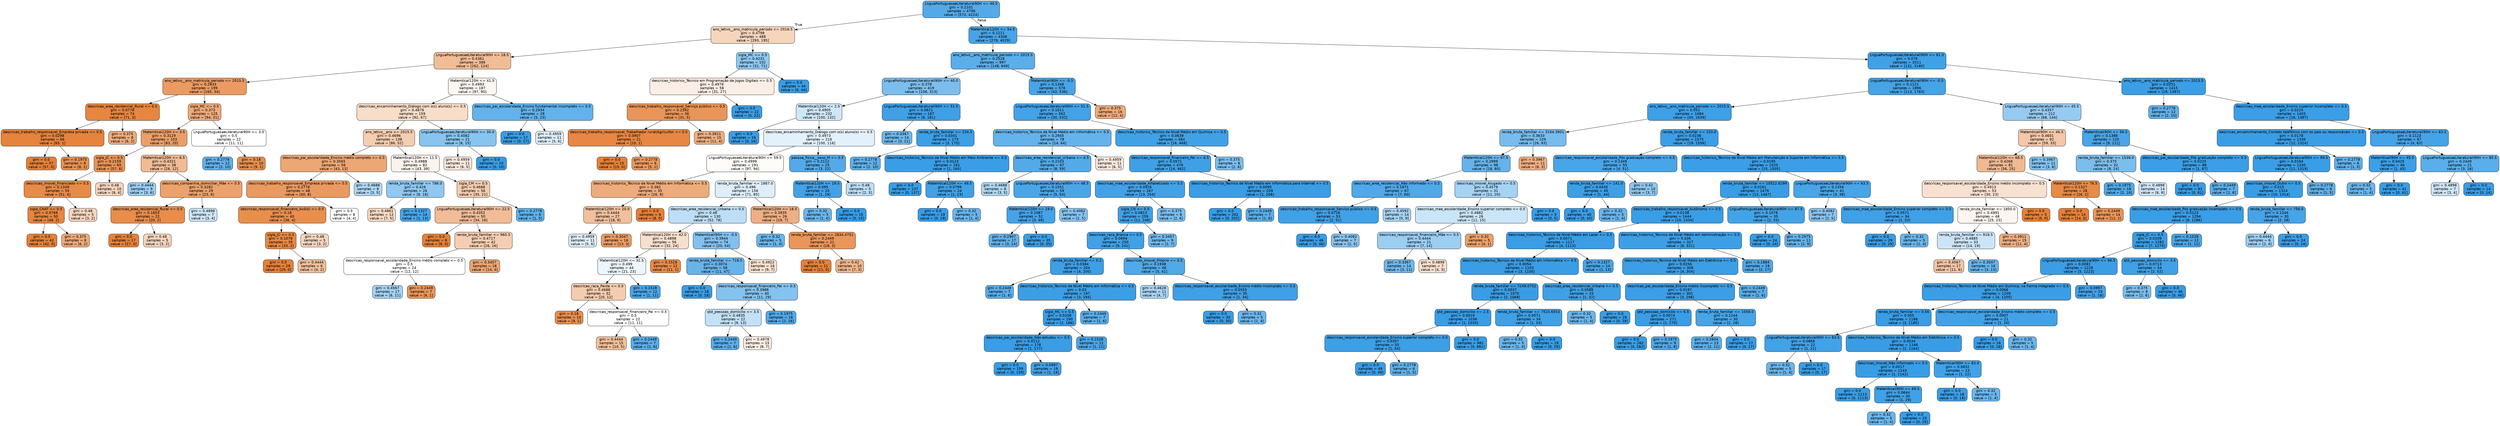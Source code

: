 digraph Tree {
node [shape=box, style="filled, rounded", color="black", fontname=helvetica] ;
edge [fontname=helvetica] ;
0 [label="LnguaPortuguesaeLiteraturaI90H <= 40.5\ngini = 0.2101\nsamples = 4796\nvalue = [572, 4224]", fillcolor="#399de5dc"] ;
1 [label="ano_letivo__ano_matricula_periodo <= 2016.5\ngini = 0.4798\nsamples = 488\nvalue = [293, 195]", fillcolor="#e5813955"] ;
0 -> 1 [labeldistance=2.5, labelangle=45, headlabel="True"] ;
2 [label="LnguaPortuguesaeLiteraturaI90H <= 18.5\ngini = 0.4361\nsamples = 386\nvalue = [262, 124]", fillcolor="#e5813986"] ;
1 -> 2 ;
3 [label="ano_letivo__ano_matricula_periodo <= 2015.5\ngini = 0.2833\nsamples = 199\nvalue = [165, 34]", fillcolor="#e58139ca"] ;
2 -> 3 ;
4 [label="descricao_area_residencial_Rural <= 0.5\ngini = 0.0778\nsamples = 74\nvalue = [71, 3]", fillcolor="#e58139f4"] ;
3 -> 4 ;
5 [label="descricao_trabalho_responsavel_Empresa privada <= 0.5\ngini = 0.0298\nsamples = 66\nvalue = [65, 1]", fillcolor="#e58139fb"] ;
4 -> 5 ;
6 [label="gini = 0.0\nsamples = 57\nvalue = [57, 0]", fillcolor="#e58139ff"] ;
5 -> 6 ;
7 [label="gini = 0.1975\nsamples = 9\nvalue = [8, 1]", fillcolor="#e58139df"] ;
5 -> 7 ;
8 [label="gini = 0.375\nsamples = 8\nvalue = [6, 2]", fillcolor="#e58139aa"] ;
4 -> 8 ;
9 [label="sigla_MC <= 0.5\ngini = 0.373\nsamples = 125\nvalue = [94, 31]", fillcolor="#e58139ab"] ;
3 -> 9 ;
10 [label="MatemticaI120H <= 3.5\ngini = 0.3129\nsamples = 103\nvalue = [83, 20]", fillcolor="#e58139c2"] ;
9 -> 10 ;
11 [label="sigla_JC <= 0.5\ngini = 0.2159\nsamples = 65\nvalue = [57, 8]", fillcolor="#e58139db"] ;
10 -> 11 ;
12 [label="descricao_imovel_Financiado <= 0.5\ngini = 0.1349\nsamples = 55\nvalue = [51, 4]", fillcolor="#e58139eb"] ;
11 -> 12 ;
13 [label="sigla_CNAT <= 0.5\ngini = 0.0768\nsamples = 50\nvalue = [48, 2]", fillcolor="#e58139f4"] ;
12 -> 13 ;
14 [label="gini = 0.0\nsamples = 42\nvalue = [42, 0]", fillcolor="#e58139ff"] ;
13 -> 14 ;
15 [label="gini = 0.375\nsamples = 8\nvalue = [6, 2]", fillcolor="#e58139aa"] ;
13 -> 15 ;
16 [label="gini = 0.48\nsamples = 5\nvalue = [3, 2]", fillcolor="#e5813955"] ;
12 -> 16 ;
17 [label="gini = 0.48\nsamples = 10\nvalue = [6, 4]", fillcolor="#e5813955"] ;
11 -> 17 ;
18 [label="MatemticaI120H <= 6.5\ngini = 0.4321\nsamples = 38\nvalue = [26, 12]", fillcolor="#e5813989"] ;
10 -> 18 ;
19 [label="gini = 0.4444\nsamples = 9\nvalue = [3, 6]", fillcolor="#399de57f"] ;
18 -> 19 ;
20 [label="descricao_companhia_domiciliar_Mãe <= 0.5\ngini = 0.3282\nsamples = 29\nvalue = [23, 6]", fillcolor="#e58139bc"] ;
18 -> 20 ;
21 [label="descricao_area_residencial_Rural <= 0.5\ngini = 0.1653\nsamples = 22\nvalue = [20, 2]", fillcolor="#e58139e6"] ;
20 -> 21 ;
22 [label="gini = 0.0\nsamples = 17\nvalue = [17, 0]", fillcolor="#e58139ff"] ;
21 -> 22 ;
23 [label="gini = 0.48\nsamples = 5\nvalue = [3, 2]", fillcolor="#e5813955"] ;
21 -> 23 ;
24 [label="gini = 0.4898\nsamples = 7\nvalue = [3, 4]", fillcolor="#399de540"] ;
20 -> 24 ;
25 [label="LnguaPortuguesaeLiteraturaI90H <= 3.5\ngini = 0.5\nsamples = 22\nvalue = [11, 11]", fillcolor="#e5813900"] ;
9 -> 25 ;
26 [label="gini = 0.2778\nsamples = 12\nvalue = [2, 10]", fillcolor="#399de5cc"] ;
25 -> 26 ;
27 [label="gini = 0.18\nsamples = 10\nvalue = [9, 1]", fillcolor="#e58139e3"] ;
25 -> 27 ;
28 [label="MatemticaI120H <= 41.5\ngini = 0.4993\nsamples = 187\nvalue = [97, 90]", fillcolor="#e5813912"] ;
2 -> 28 ;
29 [label="descricao_encaminhamento_Diálogo com o(s) aluno(s) <= 0.5\ngini = 0.4876\nsamples = 159\nvalue = [92, 67]", fillcolor="#e5813945"] ;
28 -> 29 ;
30 [label="ano_letivo__ano <= 2015.5\ngini = 0.4696\nsamples = 138\nvalue = [86, 52]", fillcolor="#e5813965"] ;
29 -> 30 ;
31 [label="descricao_pai_escolaridade_Ensino médio completo <= 0.5\ngini = 0.3565\nsamples = 56\nvalue = [43, 13]", fillcolor="#e58139b2"] ;
30 -> 31 ;
32 [label="descricao_trabalho_responsavel_Empresa privada <= 0.5\ngini = 0.2778\nsamples = 48\nvalue = [40, 8]", fillcolor="#e58139cc"] ;
31 -> 32 ;
33 [label="descricao_responsavel_financeiro_Avô(ó) <= 0.5\ngini = 0.18\nsamples = 40\nvalue = [36, 4]", fillcolor="#e58139e3"] ;
32 -> 33 ;
34 [label="sigla_JC <= 0.5\ngini = 0.1078\nsamples = 35\nvalue = [33, 2]", fillcolor="#e58139f0"] ;
33 -> 34 ;
35 [label="gini = 0.0\nsamples = 29\nvalue = [29, 0]", fillcolor="#e58139ff"] ;
34 -> 35 ;
36 [label="gini = 0.4444\nsamples = 6\nvalue = [4, 2]", fillcolor="#e581397f"] ;
34 -> 36 ;
37 [label="gini = 0.48\nsamples = 5\nvalue = [3, 2]", fillcolor="#e5813955"] ;
33 -> 37 ;
38 [label="gini = 0.5\nsamples = 8\nvalue = [4, 4]", fillcolor="#e5813900"] ;
32 -> 38 ;
39 [label="gini = 0.4688\nsamples = 8\nvalue = [3, 5]", fillcolor="#399de566"] ;
31 -> 39 ;
40 [label="MatemticaI120H <= 11.5\ngini = 0.4988\nsamples = 82\nvalue = [43, 39]", fillcolor="#e5813918"] ;
30 -> 40 ;
41 [label="renda_bruta_familiar <= 786.0\ngini = 0.426\nsamples = 26\nvalue = [8, 18]", fillcolor="#399de58e"] ;
40 -> 41 ;
42 [label="gini = 0.4861\nsamples = 12\nvalue = [7, 5]", fillcolor="#e5813949"] ;
41 -> 42 ;
43 [label="gini = 0.1327\nsamples = 14\nvalue = [1, 13]", fillcolor="#399de5eb"] ;
41 -> 43 ;
44 [label="sigla_CM <= 0.5\ngini = 0.4688\nsamples = 56\nvalue = [35, 21]", fillcolor="#e5813966"] ;
40 -> 44 ;
45 [label="LnguaPortuguesaeLiteraturaI90H <= 22.5\ngini = 0.4352\nsamples = 50\nvalue = [34, 16]", fillcolor="#e5813987"] ;
44 -> 45 ;
46 [label="gini = 0.0\nsamples = 8\nvalue = [8, 0]", fillcolor="#e58139ff"] ;
45 -> 46 ;
47 [label="renda_bruta_familiar <= 960.5\ngini = 0.4717\nsamples = 42\nvalue = [26, 16]", fillcolor="#e5813962"] ;
45 -> 47 ;
48 [label="descricao_responsavel_escolaridade_Ensino médio completo <= 0.5\ngini = 0.5\nsamples = 24\nvalue = [12, 12]", fillcolor="#e5813900"] ;
47 -> 48 ;
49 [label="gini = 0.4567\nsamples = 17\nvalue = [6, 11]", fillcolor="#399de574"] ;
48 -> 49 ;
50 [label="gini = 0.2449\nsamples = 7\nvalue = [6, 1]", fillcolor="#e58139d4"] ;
48 -> 50 ;
51 [label="gini = 0.3457\nsamples = 18\nvalue = [14, 4]", fillcolor="#e58139b6"] ;
47 -> 51 ;
52 [label="gini = 0.2778\nsamples = 6\nvalue = [1, 5]", fillcolor="#399de5cc"] ;
44 -> 52 ;
53 [label="LnguaPortuguesaeLiteraturaI90H <= 30.0\ngini = 0.4082\nsamples = 21\nvalue = [6, 15]", fillcolor="#399de599"] ;
29 -> 53 ;
54 [label="gini = 0.4959\nsamples = 11\nvalue = [6, 5]", fillcolor="#e581392a"] ;
53 -> 54 ;
55 [label="gini = 0.0\nsamples = 10\nvalue = [0, 10]", fillcolor="#399de5ff"] ;
53 -> 55 ;
56 [label="descricao_pai_escolaridade_Ensino fundamental incompleto <= 0.5\ngini = 0.2934\nsamples = 28\nvalue = [5, 23]", fillcolor="#399de5c8"] ;
28 -> 56 ;
57 [label="gini = 0.0\nsamples = 17\nvalue = [0, 17]", fillcolor="#399de5ff"] ;
56 -> 57 ;
58 [label="gini = 0.4959\nsamples = 11\nvalue = [5, 6]", fillcolor="#399de52a"] ;
56 -> 58 ;
59 [label="sigla_MC <= 0.5\ngini = 0.4231\nsamples = 102\nvalue = [31, 71]", fillcolor="#399de590"] ;
1 -> 59 ;
60 [label="descricao_historico_Técnico em Programação de Jogos Digitais <= 0.5\ngini = 0.4976\nsamples = 58\nvalue = [31, 27]", fillcolor="#e5813921"] ;
59 -> 60 ;
61 [label="descricao_trabalho_responsavel_Serviço público <= 0.5\ngini = 0.2392\nsamples = 36\nvalue = [31, 5]", fillcolor="#e58139d6"] ;
60 -> 61 ;
62 [label="descricao_trabalho_responsavel_Trabalhador rural/Agricultor <= 0.5\ngini = 0.0907\nsamples = 21\nvalue = [20, 1]", fillcolor="#e58139f2"] ;
61 -> 62 ;
63 [label="gini = 0.0\nsamples = 15\nvalue = [15, 0]", fillcolor="#e58139ff"] ;
62 -> 63 ;
64 [label="gini = 0.2778\nsamples = 6\nvalue = [5, 1]", fillcolor="#e58139cc"] ;
62 -> 64 ;
65 [label="gini = 0.3911\nsamples = 15\nvalue = [11, 4]", fillcolor="#e58139a2"] ;
61 -> 65 ;
66 [label="gini = 0.0\nsamples = 22\nvalue = [0, 22]", fillcolor="#399de5ff"] ;
60 -> 66 ;
67 [label="gini = 0.0\nsamples = 44\nvalue = [0, 44]", fillcolor="#399de5ff"] ;
59 -> 67 ;
68 [label="MatemticaI120H <= 54.5\ngini = 0.1211\nsamples = 4308\nvalue = [279, 4029]", fillcolor="#399de5ed"] ;
0 -> 68 [labeldistance=2.5, labelangle=-45, headlabel="False"] ;
69 [label="ano_letivo__ano_matricula_periodo <= 2015.5\ngini = 0.2528\nsamples = 997\nvalue = [148, 849]", fillcolor="#399de5d3"] ;
68 -> 69 ;
70 [label="LnguaPortuguesaeLiteraturaII90H <= 40.0\ngini = 0.378\nsamples = 419\nvalue = [106, 313]", fillcolor="#399de5a9"] ;
69 -> 70 ;
71 [label="MatemticaI120H <= 2.5\ngini = 0.4905\nsamples = 232\nvalue = [100, 132]", fillcolor="#399de53e"] ;
70 -> 71 ;
72 [label="gini = 0.0\nsamples = 16\nvalue = [0, 16]", fillcolor="#399de5ff"] ;
71 -> 72 ;
73 [label="descricao_encaminhamento_Diálogo com o(s) aluno(s) <= 0.5\ngini = 0.4973\nsamples = 216\nvalue = [100, 116]", fillcolor="#399de523"] ;
71 -> 73 ;
74 [label="LnguaPortuguesaeLiteraturaI90H <= 59.5\ngini = 0.4999\nsamples = 191\nvalue = [97, 94]", fillcolor="#e5813908"] ;
73 -> 74 ;
75 [label="descricao_historico_Técnico de Nivel Médio em Informática <= 0.5\ngini = 0.382\nsamples = 35\nvalue = [26, 9]", fillcolor="#e58139a7"] ;
74 -> 75 ;
76 [label="MatemticaI120H <= 20.0\ngini = 0.4444\nsamples = 27\nvalue = [18, 9]", fillcolor="#e581397f"] ;
75 -> 76 ;
77 [label="gini = 0.4959\nsamples = 11\nvalue = [5, 6]", fillcolor="#399de52a"] ;
76 -> 77 ;
78 [label="gini = 0.3047\nsamples = 16\nvalue = [13, 3]", fillcolor="#e58139c4"] ;
76 -> 78 ;
79 [label="gini = 0.0\nsamples = 8\nvalue = [8, 0]", fillcolor="#e58139ff"] ;
75 -> 79 ;
80 [label="renda_bruta_familiar <= 1887.0\ngini = 0.496\nsamples = 156\nvalue = [71, 85]", fillcolor="#399de52a"] ;
74 -> 80 ;
81 [label="descricao_area_residencial_Urbana <= 0.5\ngini = 0.48\nsamples = 130\nvalue = [52, 78]", fillcolor="#399de555"] ;
80 -> 81 ;
82 [label="MatemticaI120H <= 42.0\ngini = 0.4898\nsamples = 56\nvalue = [32, 24]", fillcolor="#e5813940"] ;
81 -> 82 ;
83 [label="MatemticaI120H <= 32.5\ngini = 0.499\nsamples = 44\nvalue = [21, 23]", fillcolor="#399de516"] ;
82 -> 83 ;
84 [label="descricao_raca_Parda <= 0.5\ngini = 0.4688\nsamples = 32\nvalue = [20, 12]", fillcolor="#e5813966"] ;
83 -> 84 ;
85 [label="gini = 0.18\nsamples = 10\nvalue = [9, 1]", fillcolor="#e58139e3"] ;
84 -> 85 ;
86 [label="descricao_responsavel_financeiro_Pai <= 0.5\ngini = 0.5\nsamples = 22\nvalue = [11, 11]", fillcolor="#e5813900"] ;
84 -> 86 ;
87 [label="gini = 0.4444\nsamples = 15\nvalue = [10, 5]", fillcolor="#e581397f"] ;
86 -> 87 ;
88 [label="gini = 0.2449\nsamples = 7\nvalue = [1, 6]", fillcolor="#399de5d4"] ;
86 -> 88 ;
89 [label="gini = 0.1528\nsamples = 12\nvalue = [1, 11]", fillcolor="#399de5e8"] ;
83 -> 89 ;
90 [label="gini = 0.1528\nsamples = 12\nvalue = [11, 1]", fillcolor="#e58139e8"] ;
82 -> 90 ;
91 [label="MatemticaII90H <= -0.5\ngini = 0.3944\nsamples = 74\nvalue = [20, 54]", fillcolor="#399de5a1"] ;
81 -> 91 ;
92 [label="renda_bruta_familiar <= 718.5\ngini = 0.3074\nsamples = 58\nvalue = [11, 47]", fillcolor="#399de5c3"] ;
91 -> 92 ;
93 [label="gini = 0.0\nsamples = 18\nvalue = [0, 18]", fillcolor="#399de5ff"] ;
92 -> 93 ;
94 [label="descricao_responsavel_financeiro_Pai <= 0.5\ngini = 0.3988\nsamples = 40\nvalue = [11, 29]", fillcolor="#399de59e"] ;
92 -> 94 ;
95 [label="qtd_pessoas_domicilio <= 3.5\ngini = 0.4835\nsamples = 22\nvalue = [9, 13]", fillcolor="#399de54e"] ;
94 -> 95 ;
96 [label="gini = 0.2449\nsamples = 7\nvalue = [1, 6]", fillcolor="#399de5d4"] ;
95 -> 96 ;
97 [label="gini = 0.4978\nsamples = 15\nvalue = [8, 7]", fillcolor="#e5813920"] ;
95 -> 97 ;
98 [label="gini = 0.1975\nsamples = 18\nvalue = [2, 16]", fillcolor="#399de5df"] ;
94 -> 98 ;
99 [label="gini = 0.4922\nsamples = 16\nvalue = [9, 7]", fillcolor="#e5813939"] ;
91 -> 99 ;
100 [label="MatemticaI120H <= 18.5\ngini = 0.3935\nsamples = 26\nvalue = [19, 7]", fillcolor="#e58139a1"] ;
80 -> 100 ;
101 [label="gini = 0.32\nsamples = 5\nvalue = [1, 4]", fillcolor="#399de5bf"] ;
100 -> 101 ;
102 [label="renda_bruta_familiar <= 2834.4751\ngini = 0.2449\nsamples = 21\nvalue = [18, 3]", fillcolor="#e58139d4"] ;
100 -> 102 ;
103 [label="gini = 0.0\nsamples = 11\nvalue = [11, 0]", fillcolor="#e58139ff"] ;
102 -> 103 ;
104 [label="gini = 0.42\nsamples = 10\nvalue = [7, 3]", fillcolor="#e5813992"] ;
102 -> 104 ;
105 [label="pessoa_fisica__sexo_M <= 0.5\ngini = 0.2112\nsamples = 25\nvalue = [3, 22]", fillcolor="#399de5dc"] ;
73 -> 105 ;
106 [label="MatemticaI120H <= 19.5\ngini = 0.095\nsamples = 20\nvalue = [1, 19]", fillcolor="#399de5f2"] ;
105 -> 106 ;
107 [label="gini = 0.32\nsamples = 5\nvalue = [1, 4]", fillcolor="#399de5bf"] ;
106 -> 107 ;
108 [label="gini = 0.0\nsamples = 15\nvalue = [0, 15]", fillcolor="#399de5ff"] ;
106 -> 108 ;
109 [label="gini = 0.48\nsamples = 5\nvalue = [2, 3]", fillcolor="#399de555"] ;
105 -> 109 ;
110 [label="LnguaPortuguesaeLiteraturaII90H <= 51.0\ngini = 0.0621\nsamples = 187\nvalue = [6, 181]", fillcolor="#399de5f7"] ;
70 -> 110 ;
111 [label="gini = 0.3367\nsamples = 14\nvalue = [3, 11]", fillcolor="#399de5b9"] ;
110 -> 111 ;
112 [label="renda_bruta_familiar <= 234.5\ngini = 0.0341\nsamples = 173\nvalue = [3, 170]", fillcolor="#399de5fa"] ;
110 -> 112 ;
113 [label="gini = 0.2778\nsamples = 12\nvalue = [2, 10]", fillcolor="#399de5cc"] ;
112 -> 113 ;
114 [label="descricao_historico_Técnico de Nível Médio em Meio Ambiente <= 0.5\ngini = 0.0123\nsamples = 161\nvalue = [1, 160]", fillcolor="#399de5fd"] ;
112 -> 114 ;
115 [label="gini = 0.0\nsamples = 137\nvalue = [0, 137]", fillcolor="#399de5ff"] ;
114 -> 115 ;
116 [label="MatemticaI120H <= 49.5\ngini = 0.0799\nsamples = 24\nvalue = [1, 23]", fillcolor="#399de5f4"] ;
114 -> 116 ;
117 [label="gini = 0.0\nsamples = 19\nvalue = [0, 19]", fillcolor="#399de5ff"] ;
116 -> 117 ;
118 [label="gini = 0.32\nsamples = 5\nvalue = [1, 4]", fillcolor="#399de5bf"] ;
116 -> 118 ;
119 [label="MatemticaII90H <= -0.5\ngini = 0.1348\nsamples = 578\nvalue = [42, 536]", fillcolor="#399de5eb"] ;
69 -> 119 ;
120 [label="LnguaPortuguesaeLiteraturaI90H <= 51.5\ngini = 0.1011\nsamples = 562\nvalue = [30, 532]", fillcolor="#399de5f1"] ;
119 -> 120 ;
121 [label="descricao_historico_Técnico de Nivel Médio em Informática <= 0.5\ngini = 0.2945\nsamples = 78\nvalue = [14, 64]", fillcolor="#399de5c7"] ;
120 -> 121 ;
122 [label="descricao_area_residencial_Urbana <= 0.5\ngini = 0.2103\nsamples = 67\nvalue = [8, 59]", fillcolor="#399de5dc"] ;
121 -> 122 ;
123 [label="gini = 0.4688\nsamples = 8\nvalue = [3, 5]", fillcolor="#399de566"] ;
122 -> 123 ;
124 [label="LnguaPortuguesaeLiteraturaI90H <= 48.5\ngini = 0.1551\nsamples = 59\nvalue = [5, 54]", fillcolor="#399de5e7"] ;
122 -> 124 ;
125 [label="MatemticaI120H <= 19.0\ngini = 0.1087\nsamples = 52\nvalue = [3, 49]", fillcolor="#399de5ef"] ;
124 -> 125 ;
126 [label="gini = 0.2907\nsamples = 17\nvalue = [3, 14]", fillcolor="#399de5c8"] ;
125 -> 126 ;
127 [label="gini = 0.0\nsamples = 35\nvalue = [0, 35]", fillcolor="#399de5ff"] ;
125 -> 127 ;
128 [label="gini = 0.4082\nsamples = 7\nvalue = [2, 5]", fillcolor="#399de599"] ;
124 -> 128 ;
129 [label="gini = 0.4959\nsamples = 11\nvalue = [6, 5]", fillcolor="#e581392a"] ;
121 -> 129 ;
130 [label="descricao_historico_Técnico de Nível Médio em Química <= 0.5\ngini = 0.0639\nsamples = 484\nvalue = [16, 468]", fillcolor="#399de5f6"] ;
120 -> 130 ;
131 [label="descricao_responsavel_financeiro_Pai <= 0.5\ngini = 0.0571\nsamples = 476\nvalue = [14, 462]", fillcolor="#399de5f7"] ;
130 -> 131 ;
132 [label="descricao_mae_escolaridade_Alfabetizado <= 0.5\ngini = 0.0926\nsamples = 267\nvalue = [13, 254]", fillcolor="#399de5f2"] ;
131 -> 132 ;
133 [label="sigla_CN <= 0.5\ngini = 0.0813\nsamples = 259\nvalue = [11, 248]", fillcolor="#399de5f4"] ;
132 -> 133 ;
134 [label="descricao_raca_Branca <= 0.5\ngini = 0.0694\nsamples = 250\nvalue = [9, 241]", fillcolor="#399de5f5"] ;
133 -> 134 ;
135 [label="renda_bruta_familiar <= 0.2\ngini = 0.0384\nsamples = 204\nvalue = [4, 200]", fillcolor="#399de5fa"] ;
134 -> 135 ;
136 [label="gini = 0.2449\nsamples = 7\nvalue = [1, 6]", fillcolor="#399de5d4"] ;
135 -> 136 ;
137 [label="descricao_historico_Técnico de Nível Médio em Informática <= 0.5\ngini = 0.03\nsamples = 197\nvalue = [3, 194]", fillcolor="#399de5fb"] ;
135 -> 137 ;
138 [label="sigla_MC <= 0.5\ngini = 0.0208\nsamples = 190\nvalue = [2, 188]", fillcolor="#399de5fc"] ;
137 -> 138 ;
139 [label="descricao_pai_escolaridade_Não estudou <= 0.5\ngini = 0.0112\nsamples = 178\nvalue = [1, 177]", fillcolor="#399de5fe"] ;
138 -> 139 ;
140 [label="gini = 0.0\nsamples = 159\nvalue = [0, 159]", fillcolor="#399de5ff"] ;
139 -> 140 ;
141 [label="gini = 0.0997\nsamples = 19\nvalue = [1, 18]", fillcolor="#399de5f1"] ;
139 -> 141 ;
142 [label="gini = 0.1528\nsamples = 12\nvalue = [1, 11]", fillcolor="#399de5e8"] ;
138 -> 142 ;
143 [label="gini = 0.2449\nsamples = 7\nvalue = [1, 6]", fillcolor="#399de5d4"] ;
137 -> 143 ;
144 [label="descricao_imovel_Próprio <= 0.5\ngini = 0.1938\nsamples = 46\nvalue = [5, 41]", fillcolor="#399de5e0"] ;
134 -> 144 ;
145 [label="gini = 0.4628\nsamples = 11\nvalue = [4, 7]", fillcolor="#399de56d"] ;
144 -> 145 ;
146 [label="descricao_responsavel_escolaridade_Ensino médio incompleto <= 0.5\ngini = 0.0555\nsamples = 35\nvalue = [1, 34]", fillcolor="#399de5f8"] ;
144 -> 146 ;
147 [label="gini = 0.0\nsamples = 30\nvalue = [0, 30]", fillcolor="#399de5ff"] ;
146 -> 147 ;
148 [label="gini = 0.32\nsamples = 5\nvalue = [1, 4]", fillcolor="#399de5bf"] ;
146 -> 148 ;
149 [label="gini = 0.3457\nsamples = 9\nvalue = [2, 7]", fillcolor="#399de5b6"] ;
133 -> 149 ;
150 [label="gini = 0.375\nsamples = 8\nvalue = [2, 6]", fillcolor="#399de5aa"] ;
132 -> 150 ;
151 [label="descricao_historico_Técnico de Nível Médio em Informática para Internet <= 0.5\ngini = 0.0095\nsamples = 209\nvalue = [1, 208]", fillcolor="#399de5fe"] ;
131 -> 151 ;
152 [label="gini = 0.0\nsamples = 202\nvalue = [0, 202]", fillcolor="#399de5ff"] ;
151 -> 152 ;
153 [label="gini = 0.2449\nsamples = 7\nvalue = [1, 6]", fillcolor="#399de5d4"] ;
151 -> 153 ;
154 [label="gini = 0.375\nsamples = 8\nvalue = [2, 6]", fillcolor="#399de5aa"] ;
130 -> 154 ;
155 [label="gini = 0.375\nsamples = 16\nvalue = [12, 4]", fillcolor="#e58139aa"] ;
119 -> 155 ;
156 [label="LnguaPortuguesaeLiteraturaII90H <= 61.5\ngini = 0.076\nsamples = 3311\nvalue = [131, 3180]", fillcolor="#399de5f4"] ;
68 -> 156 ;
157 [label="LnguaPortuguesaeLiteraturaII90H <= -0.5\ngini = 0.1121\nsamples = 1896\nvalue = [113, 1783]", fillcolor="#399de5ef"] ;
156 -> 157 ;
158 [label="ano_letivo__ano_matricula_periodo <= 2015.5\ngini = 0.052\nsamples = 1684\nvalue = [45, 1639]", fillcolor="#399de5f8"] ;
157 -> 158 ;
159 [label="renda_bruta_familiar <= 3164.3901\ngini = 0.3633\nsamples = 109\nvalue = [26, 83]", fillcolor="#399de5af"] ;
158 -> 159 ;
160 [label="MatemticaI120H <= 67.5\ngini = 0.2999\nsamples = 98\nvalue = [18, 80]", fillcolor="#399de5c6"] ;
159 -> 160 ;
161 [label="descricao_area_residencial_Não informado <= 0.5\ngini = 0.1871\nsamples = 67\nvalue = [7, 60]", fillcolor="#399de5e1"] ;
160 -> 161 ;
162 [label="descricao_trabalho_responsavel_Serviço público <= 0.5\ngini = 0.0726\nsamples = 53\nvalue = [2, 51]", fillcolor="#399de5f5"] ;
161 -> 162 ;
163 [label="gini = 0.0\nsamples = 46\nvalue = [0, 46]", fillcolor="#399de5ff"] ;
162 -> 163 ;
164 [label="gini = 0.4082\nsamples = 7\nvalue = [2, 5]", fillcolor="#399de599"] ;
162 -> 164 ;
165 [label="gini = 0.4592\nsamples = 14\nvalue = [5, 9]", fillcolor="#399de571"] ;
161 -> 165 ;
166 [label="descricao_imovel_Alugado <= 0.5\ngini = 0.4579\nsamples = 31\nvalue = [11, 20]", fillcolor="#399de573"] ;
160 -> 166 ;
167 [label="descricao_mae_escolaridade_Ensino superior completo <= 0.5\ngini = 0.4882\nsamples = 26\nvalue = [11, 15]", fillcolor="#399de544"] ;
166 -> 167 ;
168 [label="descricao_responsavel_financeiro_Mãe <= 0.5\ngini = 0.4444\nsamples = 21\nvalue = [7, 14]", fillcolor="#399de57f"] ;
167 -> 168 ;
169 [label="gini = 0.3367\nsamples = 14\nvalue = [3, 11]", fillcolor="#399de5b9"] ;
168 -> 169 ;
170 [label="gini = 0.4898\nsamples = 7\nvalue = [4, 3]", fillcolor="#e5813940"] ;
168 -> 170 ;
171 [label="gini = 0.32\nsamples = 5\nvalue = [4, 1]", fillcolor="#e58139bf"] ;
167 -> 171 ;
172 [label="gini = 0.0\nsamples = 5\nvalue = [0, 5]", fillcolor="#399de5ff"] ;
166 -> 172 ;
173 [label="gini = 0.3967\nsamples = 11\nvalue = [8, 3]", fillcolor="#e581399f"] ;
159 -> 173 ;
174 [label="renda_bruta_familiar <= 153.0\ngini = 0.0238\nsamples = 1575\nvalue = [19, 1556]", fillcolor="#399de5fc"] ;
158 -> 174 ;
175 [label="descricao_responsavel_escolaridade_Pós graduação completo <= 0.5\ngini = 0.1349\nsamples = 55\nvalue = [4, 51]", fillcolor="#399de5eb"] ;
174 -> 175 ;
176 [label="renda_bruta_familiar <= 141.0\ngini = 0.0435\nsamples = 45\nvalue = [1, 44]", fillcolor="#399de5f9"] ;
175 -> 176 ;
177 [label="gini = 0.0\nsamples = 40\nvalue = [0, 40]", fillcolor="#399de5ff"] ;
176 -> 177 ;
178 [label="gini = 0.32\nsamples = 5\nvalue = [1, 4]", fillcolor="#399de5bf"] ;
176 -> 178 ;
179 [label="gini = 0.42\nsamples = 10\nvalue = [3, 7]", fillcolor="#399de592"] ;
175 -> 179 ;
180 [label="descricao_historico_Técnico de Nível Médio em Manutenção e Suporte em Informática <= 0.5\ngini = 0.0195\nsamples = 1520\nvalue = [15, 1505]", fillcolor="#399de5fc"] ;
174 -> 180 ;
181 [label="renda_bruta_familiar <= 10522.6299\ngini = 0.0161\nsamples = 1479\nvalue = [12, 1467]", fillcolor="#399de5fd"] ;
180 -> 181 ;
182 [label="descricao_trabalho_responsavel_Autônomo <= 0.5\ngini = 0.0138\nsamples = 1444\nvalue = [10, 1434]", fillcolor="#399de5fd"] ;
181 -> 182 ;
183 [label="descricao_historico_Técnico de Nível Médio em Lazer <= 0.5\ngini = 0.0071\nsamples = 1117\nvalue = [4, 1113]", fillcolor="#399de5fe"] ;
182 -> 183 ;
184 [label="descricao_historico_Técnico de Nível Médio em Informática <= 0.5\ngini = 0.0054\nsamples = 1103\nvalue = [3, 1100]", fillcolor="#399de5fe"] ;
183 -> 184 ;
185 [label="renda_bruta_familiar <= 7249.0752\ngini = 0.0037\nsamples = 1070\nvalue = [2, 1068]", fillcolor="#399de5ff"] ;
184 -> 185 ;
186 [label="qtd_pessoas_domicilio <= 2.5\ngini = 0.0019\nsamples = 1036\nvalue = [1, 1035]", fillcolor="#399de5ff"] ;
185 -> 186 ;
187 [label="descricao_responsavel_escolaridade_Ensino superior completo <= 0.5\ngini = 0.0357\nsamples = 55\nvalue = [1, 54]", fillcolor="#399de5fa"] ;
186 -> 187 ;
188 [label="gini = 0.0\nsamples = 49\nvalue = [0, 49]", fillcolor="#399de5ff"] ;
187 -> 188 ;
189 [label="gini = 0.2778\nsamples = 6\nvalue = [1, 5]", fillcolor="#399de5cc"] ;
187 -> 189 ;
190 [label="gini = 0.0\nsamples = 981\nvalue = [0, 981]", fillcolor="#399de5ff"] ;
186 -> 190 ;
191 [label="renda_bruta_familiar <= 7523.6553\ngini = 0.0571\nsamples = 34\nvalue = [1, 33]", fillcolor="#399de5f7"] ;
185 -> 191 ;
192 [label="gini = 0.32\nsamples = 5\nvalue = [1, 4]", fillcolor="#399de5bf"] ;
191 -> 192 ;
193 [label="gini = 0.0\nsamples = 29\nvalue = [0, 29]", fillcolor="#399de5ff"] ;
191 -> 193 ;
194 [label="descricao_area_residencial_Urbana <= 0.5\ngini = 0.0588\nsamples = 33\nvalue = [1, 32]", fillcolor="#399de5f7"] ;
184 -> 194 ;
195 [label="gini = 0.32\nsamples = 5\nvalue = [1, 4]", fillcolor="#399de5bf"] ;
194 -> 195 ;
196 [label="gini = 0.0\nsamples = 28\nvalue = [0, 28]", fillcolor="#399de5ff"] ;
194 -> 196 ;
197 [label="gini = 0.1327\nsamples = 14\nvalue = [1, 13]", fillcolor="#399de5eb"] ;
183 -> 197 ;
198 [label="descricao_historico_Técnico de Nível Médio em Administração <= 0.5\ngini = 0.036\nsamples = 327\nvalue = [6, 321]", fillcolor="#399de5fa"] ;
182 -> 198 ;
199 [label="descricao_historico_Técnico de Nível Médio em Eletrônica <= 0.5\ngini = 0.0256\nsamples = 308\nvalue = [4, 304]", fillcolor="#399de5fc"] ;
198 -> 199 ;
200 [label="descricao_pai_escolaridade_Ensino médio incompleto <= 0.5\ngini = 0.0197\nsamples = 301\nvalue = [3, 298]", fillcolor="#399de5fc"] ;
199 -> 200 ;
201 [label="qtd_pessoas_domicilio <= 6.5\ngini = 0.0074\nsamples = 271\nvalue = [1, 270]", fillcolor="#399de5fe"] ;
200 -> 201 ;
202 [label="gini = 0.0\nsamples = 262\nvalue = [0, 262]", fillcolor="#399de5ff"] ;
201 -> 202 ;
203 [label="gini = 0.1975\nsamples = 9\nvalue = [1, 8]", fillcolor="#399de5df"] ;
201 -> 203 ;
204 [label="renda_bruta_familiar <= 1056.0\ngini = 0.1244\nsamples = 30\nvalue = [2, 28]", fillcolor="#399de5ed"] ;
200 -> 204 ;
205 [label="gini = 0.2604\nsamples = 13\nvalue = [2, 11]", fillcolor="#399de5d1"] ;
204 -> 205 ;
206 [label="gini = 0.0\nsamples = 17\nvalue = [0, 17]", fillcolor="#399de5ff"] ;
204 -> 206 ;
207 [label="gini = 0.2449\nsamples = 7\nvalue = [1, 6]", fillcolor="#399de5d4"] ;
199 -> 207 ;
208 [label="gini = 0.1884\nsamples = 19\nvalue = [2, 17]", fillcolor="#399de5e1"] ;
198 -> 208 ;
209 [label="LnguaPortuguesaeLiteraturaI90H <= 87.5\ngini = 0.1078\nsamples = 35\nvalue = [2, 33]", fillcolor="#399de5f0"] ;
181 -> 209 ;
210 [label="gini = 0.0\nsamples = 24\nvalue = [0, 24]", fillcolor="#399de5ff"] ;
209 -> 210 ;
211 [label="gini = 0.2975\nsamples = 11\nvalue = [2, 9]", fillcolor="#399de5c6"] ;
209 -> 211 ;
212 [label="LnguaPortuguesaeLiteraturaI90H <= 63.5\ngini = 0.1356\nsamples = 41\nvalue = [3, 38]", fillcolor="#399de5eb"] ;
180 -> 212 ;
213 [label="gini = 0.4082\nsamples = 7\nvalue = [2, 5]", fillcolor="#399de599"] ;
212 -> 213 ;
214 [label="descricao_mae_escolaridade_Ensino superior completo <= 0.5\ngini = 0.0571\nsamples = 34\nvalue = [1, 33]", fillcolor="#399de5f7"] ;
212 -> 214 ;
215 [label="gini = 0.0\nsamples = 29\nvalue = [0, 29]", fillcolor="#399de5ff"] ;
214 -> 215 ;
216 [label="gini = 0.32\nsamples = 5\nvalue = [1, 4]", fillcolor="#399de5bf"] ;
214 -> 216 ;
217 [label="LnguaPortuguesaeLiteraturaII90H <= 45.5\ngini = 0.4357\nsamples = 212\nvalue = [68, 144]", fillcolor="#399de587"] ;
157 -> 217 ;
218 [label="MatemticaII90H <= 46.5\ngini = 0.4601\nsamples = 92\nvalue = [59, 33]", fillcolor="#e5813970"] ;
217 -> 218 ;
219 [label="MatemticaI120H <= 68.5\ngini = 0.4268\nsamples = 81\nvalue = [56, 25]", fillcolor="#e581398d"] ;
218 -> 219 ;
220 [label="descricao_responsavel_escolaridade_Ensino médio incompleto <= 0.5\ngini = 0.4913\nsamples = 53\nvalue = [30, 23]", fillcolor="#e581393b"] ;
219 -> 220 ;
221 [label="renda_bruta_familiar <= 1850.0\ngini = 0.4991\nsamples = 48\nvalue = [25, 23]", fillcolor="#e5813914"] ;
220 -> 221 ;
222 [label="renda_bruta_familiar <= 918.5\ngini = 0.4885\nsamples = 33\nvalue = [14, 19]", fillcolor="#399de543"] ;
221 -> 222 ;
223 [label="gini = 0.4567\nsamples = 17\nvalue = [11, 6]", fillcolor="#e5813974"] ;
222 -> 223 ;
224 [label="gini = 0.3047\nsamples = 16\nvalue = [3, 13]", fillcolor="#399de5c4"] ;
222 -> 224 ;
225 [label="gini = 0.3911\nsamples = 15\nvalue = [11, 4]", fillcolor="#e58139a2"] ;
221 -> 225 ;
226 [label="gini = 0.0\nsamples = 5\nvalue = [5, 0]", fillcolor="#e58139ff"] ;
220 -> 226 ;
227 [label="MatemticaI120H <= 76.5\ngini = 0.1327\nsamples = 28\nvalue = [26, 2]", fillcolor="#e58139eb"] ;
219 -> 227 ;
228 [label="gini = 0.0\nsamples = 14\nvalue = [14, 0]", fillcolor="#e58139ff"] ;
227 -> 228 ;
229 [label="gini = 0.2449\nsamples = 14\nvalue = [12, 2]", fillcolor="#e58139d4"] ;
227 -> 229 ;
230 [label="gini = 0.3967\nsamples = 11\nvalue = [3, 8]", fillcolor="#399de59f"] ;
218 -> 230 ;
231 [label="MatemticaII90H <= 56.5\ngini = 0.1388\nsamples = 120\nvalue = [9, 111]", fillcolor="#399de5ea"] ;
217 -> 231 ;
232 [label="renda_bruta_familiar <= 1538.0\ngini = 0.375\nsamples = 32\nvalue = [8, 24]", fillcolor="#399de5aa"] ;
231 -> 232 ;
233 [label="gini = 0.1975\nsamples = 18\nvalue = [2, 16]", fillcolor="#399de5df"] ;
232 -> 233 ;
234 [label="gini = 0.4898\nsamples = 14\nvalue = [6, 8]", fillcolor="#399de540"] ;
232 -> 234 ;
235 [label="descricao_pai_escolaridade_Pós graduação completo <= 0.5\ngini = 0.0225\nsamples = 88\nvalue = [1, 87]", fillcolor="#399de5fc"] ;
231 -> 235 ;
236 [label="gini = 0.0\nsamples = 81\nvalue = [0, 81]", fillcolor="#399de5ff"] ;
235 -> 236 ;
237 [label="gini = 0.2449\nsamples = 7\nvalue = [1, 6]", fillcolor="#399de5d4"] ;
235 -> 237 ;
238 [label="ano_letivo__ano_matricula_periodo <= 2013.5\ngini = 0.0251\nsamples = 1415\nvalue = [18, 1397]", fillcolor="#399de5fc"] ;
156 -> 238 ;
239 [label="gini = 0.2778\nsamples = 12\nvalue = [2, 10]", fillcolor="#399de5cc"] ;
238 -> 239 ;
240 [label="descricao_mae_escolaridade_Ensino superior incompleto <= 0.5\ngini = 0.0225\nsamples = 1403\nvalue = [16, 1387]", fillcolor="#399de5fc"] ;
238 -> 240 ;
241 [label="descricao_encaminhamento_Contato telefônico com os pais ou responsáveis <= 0.5\ngini = 0.0178\nsamples = 1336\nvalue = [12, 1324]", fillcolor="#399de5fd"] ;
240 -> 241 ;
242 [label="LnguaPortuguesaeLiteraturaI90H <= 99.5\ngini = 0.0164\nsamples = 1330\nvalue = [11, 1319]", fillcolor="#399de5fd"] ;
241 -> 242 ;
243 [label="descricao_imovel_Outro <= 0.5\ngini = 0.015\nsamples = 1324\nvalue = [10, 1314]", fillcolor="#399de5fd"] ;
242 -> 243 ;
244 [label="descricao_mae_escolaridade_Pós graduação incompleto <= 0.5\ngini = 0.0123\nsamples = 1294\nvalue = [8, 1286]", fillcolor="#399de5fd"] ;
243 -> 244 ;
245 [label="sigla_JC <= 0.5\ngini = 0.0109\nsamples = 1282\nvalue = [7, 1275]", fillcolor="#399de5fe"] ;
244 -> 245 ;
246 [label="LnguaPortuguesaeLiteraturaI90H <= 96.5\ngini = 0.0081\nsamples = 1228\nvalue = [5, 1223]", fillcolor="#399de5fe"] ;
245 -> 246 ;
247 [label="descricao_historico_Técnico de Nível Médio em Química, na Forma Integrado <= 0.5\ngini = 0.0066\nsamples = 1209\nvalue = [4, 1205]", fillcolor="#399de5fe"] ;
246 -> 247 ;
248 [label="renda_bruta_familiar <= 0.56\ngini = 0.005\nsamples = 1188\nvalue = [3, 1185]", fillcolor="#399de5fe"] ;
247 -> 248 ;
249 [label="LnguaPortuguesaeLiteraturaI90H <= 63.5\ngini = 0.0868\nsamples = 22\nvalue = [1, 21]", fillcolor="#399de5f3"] ;
248 -> 249 ;
250 [label="gini = 0.32\nsamples = 5\nvalue = [1, 4]", fillcolor="#399de5bf"] ;
249 -> 250 ;
251 [label="gini = 0.0\nsamples = 17\nvalue = [0, 17]", fillcolor="#399de5ff"] ;
249 -> 251 ;
252 [label="descricao_historico_Técnico de Nível Médio em Eletrônica <= 0.5\ngini = 0.0034\nsamples = 1166\nvalue = [2, 1164]", fillcolor="#399de5ff"] ;
248 -> 252 ;
253 [label="descricao_imovel_Não informado <= 0.5\ngini = 0.0017\nsamples = 1143\nvalue = [1, 1142]", fillcolor="#399de5ff"] ;
252 -> 253 ;
254 [label="gini = 0.0\nsamples = 1113\nvalue = [0, 1113]", fillcolor="#399de5ff"] ;
253 -> 254 ;
255 [label="MatemticaII90H <= 69.5\ngini = 0.0644\nsamples = 30\nvalue = [1, 29]", fillcolor="#399de5f6"] ;
253 -> 255 ;
256 [label="gini = 0.32\nsamples = 5\nvalue = [1, 4]", fillcolor="#399de5bf"] ;
255 -> 256 ;
257 [label="gini = 0.0\nsamples = 25\nvalue = [0, 25]", fillcolor="#399de5ff"] ;
255 -> 257 ;
258 [label="MatemticaII90H <= 83.0\ngini = 0.0832\nsamples = 23\nvalue = [1, 22]", fillcolor="#399de5f3"] ;
252 -> 258 ;
259 [label="gini = 0.0\nsamples = 18\nvalue = [0, 18]", fillcolor="#399de5ff"] ;
258 -> 259 ;
260 [label="gini = 0.32\nsamples = 5\nvalue = [1, 4]", fillcolor="#399de5bf"] ;
258 -> 260 ;
261 [label="descricao_responsavel_escolaridade_Ensino médio completo <= 0.5\ngini = 0.0907\nsamples = 21\nvalue = [1, 20]", fillcolor="#399de5f2"] ;
247 -> 261 ;
262 [label="gini = 0.0\nsamples = 16\nvalue = [0, 16]", fillcolor="#399de5ff"] ;
261 -> 262 ;
263 [label="gini = 0.32\nsamples = 5\nvalue = [1, 4]", fillcolor="#399de5bf"] ;
261 -> 263 ;
264 [label="gini = 0.0997\nsamples = 19\nvalue = [1, 18]", fillcolor="#399de5f1"] ;
246 -> 264 ;
265 [label="qtd_pessoas_domicilio <= 3.5\ngini = 0.0713\nsamples = 54\nvalue = [2, 52]", fillcolor="#399de5f5"] ;
245 -> 265 ;
266 [label="gini = 0.375\nsamples = 8\nvalue = [2, 6]", fillcolor="#399de5aa"] ;
265 -> 266 ;
267 [label="gini = 0.0\nsamples = 46\nvalue = [0, 46]", fillcolor="#399de5ff"] ;
265 -> 267 ;
268 [label="gini = 0.1528\nsamples = 12\nvalue = [1, 11]", fillcolor="#399de5e8"] ;
244 -> 268 ;
269 [label="renda_bruta_familiar <= 756.0\ngini = 0.1244\nsamples = 30\nvalue = [2, 28]", fillcolor="#399de5ed"] ;
243 -> 269 ;
270 [label="gini = 0.4444\nsamples = 6\nvalue = [2, 4]", fillcolor="#399de57f"] ;
269 -> 270 ;
271 [label="gini = 0.0\nsamples = 24\nvalue = [0, 24]", fillcolor="#399de5ff"] ;
269 -> 271 ;
272 [label="gini = 0.2778\nsamples = 6\nvalue = [1, 5]", fillcolor="#399de5cc"] ;
242 -> 272 ;
273 [label="gini = 0.2778\nsamples = 6\nvalue = [1, 5]", fillcolor="#399de5cc"] ;
241 -> 273 ;
274 [label="LnguaPortuguesaeLiteraturaII90H <= 83.5\ngini = 0.1123\nsamples = 67\nvalue = [4, 63]", fillcolor="#399de5ef"] ;
240 -> 274 ;
275 [label="MatemticaII90H <= 45.5\ngini = 0.0425\nsamples = 46\nvalue = [1, 45]", fillcolor="#399de5f9"] ;
274 -> 275 ;
276 [label="gini = 0.32\nsamples = 5\nvalue = [1, 4]", fillcolor="#399de5bf"] ;
275 -> 276 ;
277 [label="gini = 0.0\nsamples = 41\nvalue = [0, 41]", fillcolor="#399de5ff"] ;
275 -> 277 ;
278 [label="LnguaPortuguesaeLiteraturaII90H <= 85.5\ngini = 0.2449\nsamples = 21\nvalue = [3, 18]", fillcolor="#399de5d4"] ;
274 -> 278 ;
279 [label="gini = 0.4898\nsamples = 7\nvalue = [3, 4]", fillcolor="#399de540"] ;
278 -> 279 ;
280 [label="gini = 0.0\nsamples = 14\nvalue = [0, 14]", fillcolor="#399de5ff"] ;
278 -> 280 ;
}